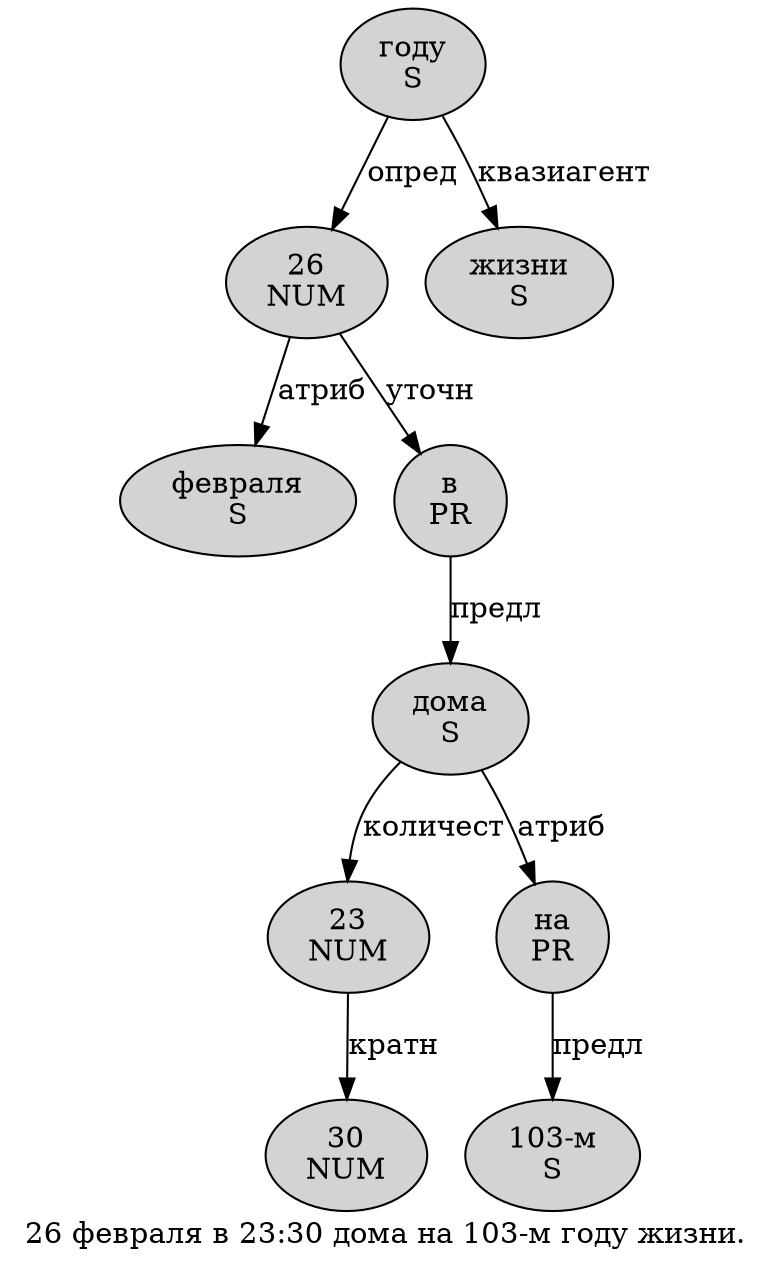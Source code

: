 digraph SENTENCE_1156 {
	graph [label="26 февраля в 23:30 дома на 103-м году жизни."]
	node [style=filled]
		0 [label="26
NUM" color="" fillcolor=lightgray penwidth=1 shape=ellipse]
		1 [label="февраля
S" color="" fillcolor=lightgray penwidth=1 shape=ellipse]
		2 [label="в
PR" color="" fillcolor=lightgray penwidth=1 shape=ellipse]
		3 [label="23
NUM" color="" fillcolor=lightgray penwidth=1 shape=ellipse]
		5 [label="30
NUM" color="" fillcolor=lightgray penwidth=1 shape=ellipse]
		6 [label="дома
S" color="" fillcolor=lightgray penwidth=1 shape=ellipse]
		7 [label="на
PR" color="" fillcolor=lightgray penwidth=1 shape=ellipse]
		8 [label="103-м
S" color="" fillcolor=lightgray penwidth=1 shape=ellipse]
		9 [label="году
S" color="" fillcolor=lightgray penwidth=1 shape=ellipse]
		10 [label="жизни
S" color="" fillcolor=lightgray penwidth=1 shape=ellipse]
			2 -> 6 [label="предл"]
			0 -> 1 [label="атриб"]
			0 -> 2 [label="уточн"]
			3 -> 5 [label="кратн"]
			7 -> 8 [label="предл"]
			6 -> 3 [label="количест"]
			6 -> 7 [label="атриб"]
			9 -> 0 [label="опред"]
			9 -> 10 [label="квазиагент"]
}